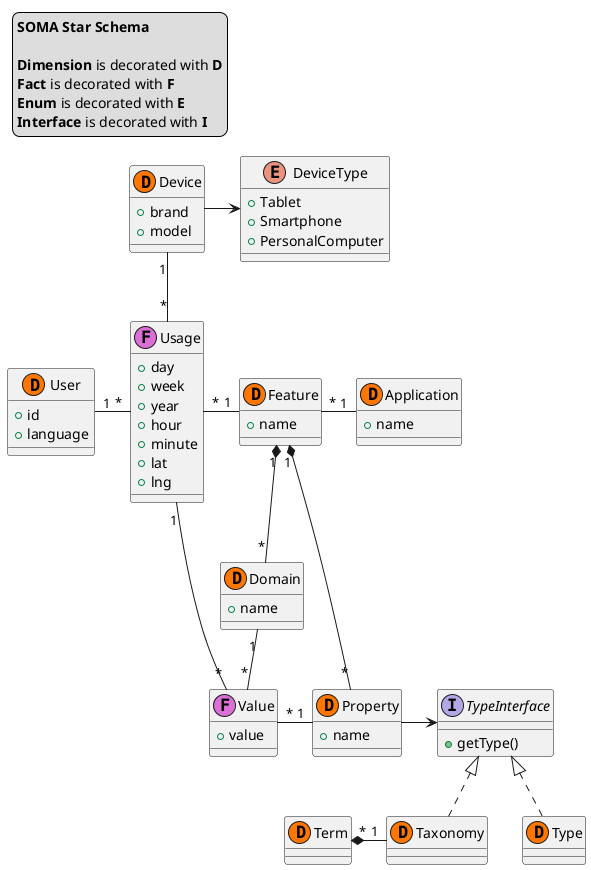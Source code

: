 @startuml
class Usage << (F,orchid) >>  {
 +day
 +week
 +year
 +hour
 +minute
 +lat
 +lng
}
class Value << (F,orchid) >> {
 +value
}
Usage "1" -- "*" Value 
class User << (D,#FF7700) >>  {
 +id
 +language
}
class Device << (D,#FF7700) >> {
 +brand
 +model
}
Device "1" -- "*" Usage
User "1" - "*" Usage 
class Feature << (D,#FF7700) >> {
 +name
}
class Application << (D,#FF7700) >> {
 +name
}
class Domain << (D,#FF7700) >> {
 +name
}
class Property << (D,#FF7700) >>  {
 +name
}
enum DeviceType {
 +Tablet
 +Smartphone
 +PersonalComputer
}
interface TypeInterface {
 +getType()
}
Device -> DeviceType
Usage "*" - "1" Feature
Feature "1" *-- "*" Domain
Domain "1" -- "*" Value
Value "*" - "1" Property
Feature "1" *-- "*" Property
Feature "*" - "1" Application
class Taxonomy << (D,#FF7700) >>
class Term << (D,#FF7700) >>
class Type << (D,#FF7700) >>
Property -> TypeInterface
TypeInterface <|.. Taxonomy
TypeInterface <|.. Type
Term "*" *- "1" Taxonomy

legend top left
  <b>SOMA Star Schema</b>
  
  <b>Dimension</b> is decorated with <b>D</b>
  <b>Fact</b> is decorated with <b>F</b>
  <b>Enum</b> is decorated with <b>E</b>
  <b>Interface</b> is decorated with <b>I</b>
endlegend
@enduml
